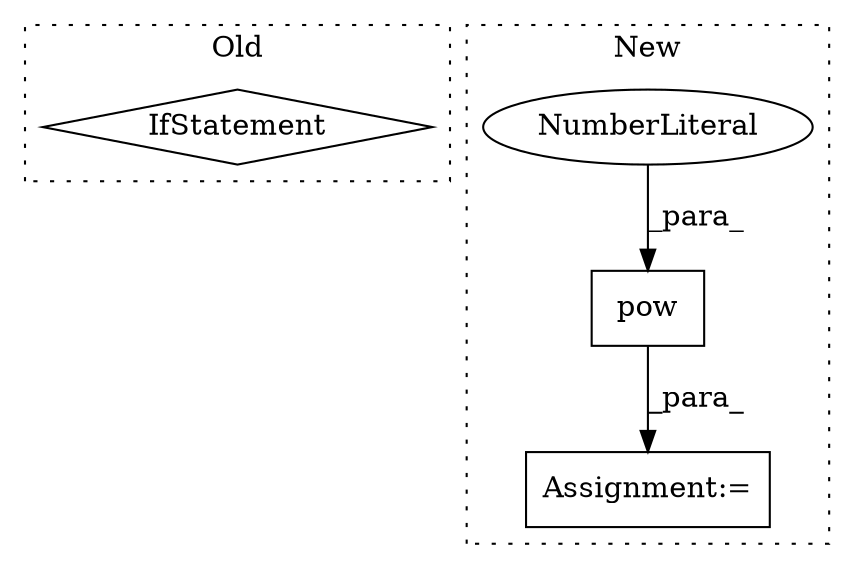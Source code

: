 digraph G {
subgraph cluster0 {
1 [label="IfStatement" a="25" s="16268" l="39" shape="diamond"];
label = "Old";
style="dotted";
}
subgraph cluster1 {
2 [label="pow" a="32" s="16083,16092" l="4,1" shape="box"];
3 [label="NumberLiteral" a="34" s="16091" l="1" shape="ellipse"];
4 [label="Assignment:=" a="7" s="16254" l="71" shape="box"];
label = "New";
style="dotted";
}
2 -> 4 [label="_para_"];
3 -> 2 [label="_para_"];
}
